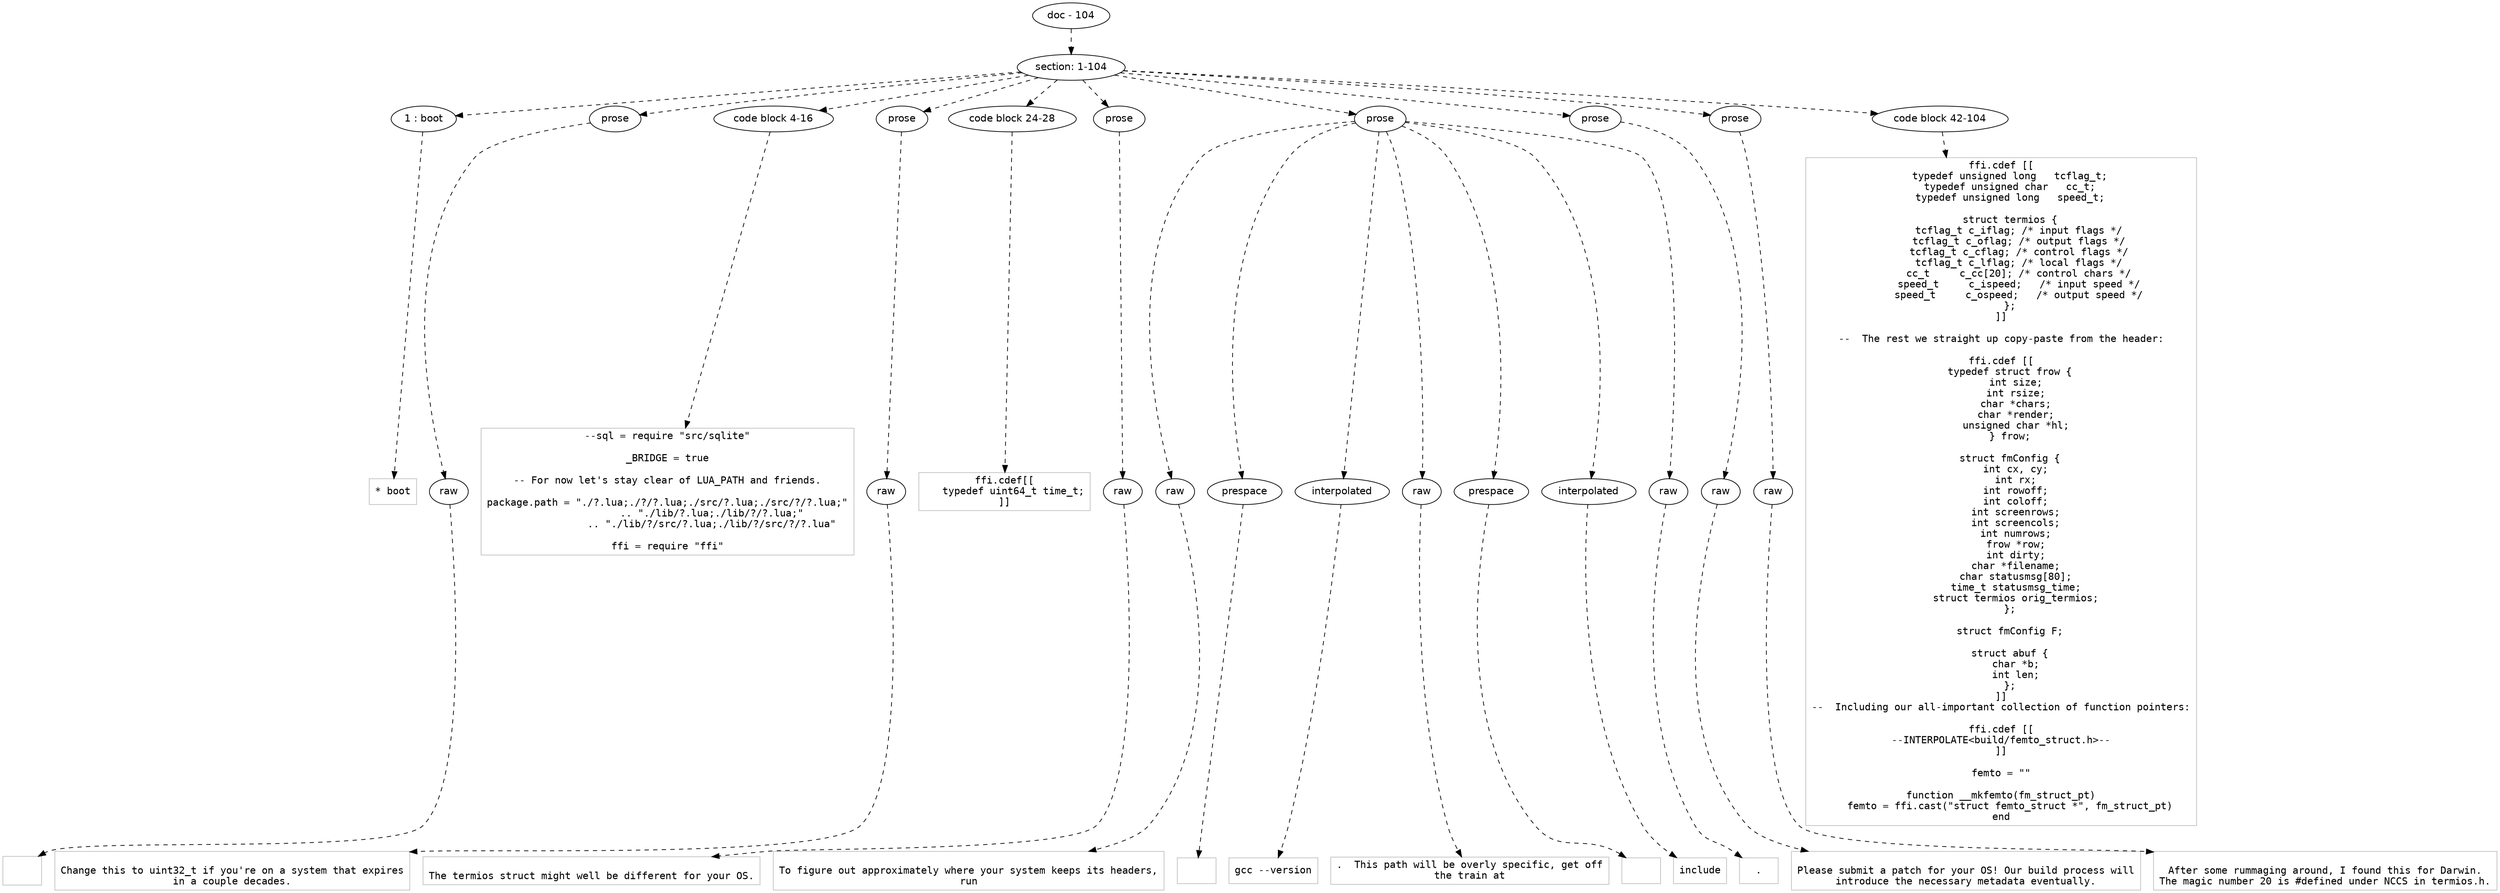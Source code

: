 digraph lpegNode {

node [fontname=Helvetica]
edge [style=dashed]

doc_0 [label="doc - 104"]


doc_0 -> { section_1}
{rank=same; section_1}

section_1 [label="section: 1-104"]


// END RANK doc_0

section_1 -> { header_2 prose_3 codeblock_4 prose_5 codeblock_6 prose_7 prose_8 prose_9 prose_10 codeblock_11}
{rank=same; header_2 prose_3 codeblock_4 prose_5 codeblock_6 prose_7 prose_8 prose_9 prose_10 codeblock_11}

header_2 [label="1 : boot"]

prose_3 [label="prose"]

codeblock_4 [label="code block 4-16"]

prose_5 [label="prose"]

codeblock_6 [label="code block 24-28"]

prose_7 [label="prose"]

prose_8 [label="prose"]

prose_9 [label="prose"]

prose_10 [label="prose"]

codeblock_11 [label="code block 42-104"]


// END RANK section_1

header_2 -> leaf_12
leaf_12  [color=Gray,shape=rectangle,fontname=Inconsolata,label="* boot"]
// END RANK header_2

prose_3 -> { raw_13}
{rank=same; raw_13}

raw_13 [label="raw"]


// END RANK prose_3

raw_13 -> leaf_14
leaf_14  [color=Gray,shape=rectangle,fontname=Inconsolata,label="

"]
// END RANK raw_13

codeblock_4 -> leaf_15
leaf_15  [color=Gray,shape=rectangle,fontname=Inconsolata,label="--sql = require \"src/sqlite\"

_BRIDGE = true

-- For now let's stay clear of LUA_PATH and friends.

package.path = \"./?.lua;./?/?.lua;./src/?.lua;./src/?/?.lua;\"
               .. \"./lib/?.lua;./lib/?/?.lua;\"
               .. \"./lib/?/src/?.lua;./lib/?/src/?/?.lua\"

ffi = require \"ffi\""]
// END RANK codeblock_4

prose_5 -> { raw_16}
{rank=same; raw_16}

raw_16 [label="raw"]


// END RANK prose_5

raw_16 -> leaf_17
leaf_17  [color=Gray,shape=rectangle,fontname=Inconsolata,label="
Change this to uint32_t if you're on a system that expires
in a couple decades.
"]
// END RANK raw_16

codeblock_6 -> leaf_18
leaf_18  [color=Gray,shape=rectangle,fontname=Inconsolata,label="ffi.cdef[[
   typedef uint64_t time_t;
]]"]
// END RANK codeblock_6

prose_7 -> { raw_19}
{rank=same; raw_19}

raw_19 [label="raw"]


// END RANK prose_7

raw_19 -> leaf_20
leaf_20  [color=Gray,shape=rectangle,fontname=Inconsolata,label="
The termios struct might well be different for your OS.
"]
// END RANK raw_19

prose_8 -> { raw_21 prespace_22 interpolated_23 raw_24 prespace_25 interpolated_26 raw_27}
{rank=same; raw_21 prespace_22 interpolated_23 raw_24 prespace_25 interpolated_26 raw_27}

raw_21 [label="raw"]

prespace_22 [label="prespace"]

interpolated_23 [label="interpolated"]

raw_24 [label="raw"]

prespace_25 [label="prespace"]

interpolated_26 [label="interpolated"]

raw_27 [label="raw"]


// END RANK prose_8

raw_21 -> leaf_28
leaf_28  [color=Gray,shape=rectangle,fontname=Inconsolata,label="
To figure out approximately where your system keeps its headers,
run"]
// END RANK raw_21

prespace_22 -> leaf_29
leaf_29  [color=Gray,shape=rectangle,fontname=Inconsolata,label=" "]
// END RANK prespace_22

interpolated_23 -> leaf_30
leaf_30  [color=Gray,shape=rectangle,fontname=Inconsolata,label="gcc --version"]
// END RANK interpolated_23

raw_24 -> leaf_31
leaf_31  [color=Gray,shape=rectangle,fontname=Inconsolata,label=".  This path will be overly specific, get off
the train at"]
// END RANK raw_24

prespace_25 -> leaf_32
leaf_32  [color=Gray,shape=rectangle,fontname=Inconsolata,label=" "]
// END RANK prespace_25

interpolated_26 -> leaf_33
leaf_33  [color=Gray,shape=rectangle,fontname=Inconsolata,label="include"]
// END RANK interpolated_26

raw_27 -> leaf_34
leaf_34  [color=Gray,shape=rectangle,fontname=Inconsolata,label=".
"]
// END RANK raw_27

prose_9 -> { raw_35}
{rank=same; raw_35}

raw_35 [label="raw"]


// END RANK prose_9

raw_35 -> leaf_36
leaf_36  [color=Gray,shape=rectangle,fontname=Inconsolata,label="
Please submit a patch for your OS! Our build process will
introduce the necessary metadata eventually.
"]
// END RANK raw_35

prose_10 -> { raw_37}
{rank=same; raw_37}

raw_37 [label="raw"]


// END RANK prose_10

raw_37 -> leaf_38
leaf_38  [color=Gray,shape=rectangle,fontname=Inconsolata,label="
After some rummaging around, I found this for Darwin.
The magic number 20 is #defined under NCCS in termios.h.
"]
// END RANK raw_37

codeblock_11 -> leaf_39
leaf_39  [color=Gray,shape=rectangle,fontname=Inconsolata,label="ffi.cdef [[
   typedef unsigned long   tcflag_t;
   typedef unsigned char   cc_t;
   typedef unsigned long   speed_t;

   struct termios {
      tcflag_t c_iflag; /* input flags */
      tcflag_t c_oflag; /* output flags */
      tcflag_t c_cflag; /* control flags */
      tcflag_t c_lflag; /* local flags */
      cc_t     c_cc[20]; /* control chars */
      speed_t     c_ispeed;   /* input speed */
      speed_t     c_ospeed;   /* output speed */
   };
]]

--  The rest we straight up copy-paste from the header:

ffi.cdef [[
   typedef struct frow {
     int size;
     int rsize;
     char *chars;
     char *render;
     unsigned char *hl;
   } frow;

   struct fmConfig {
     int cx, cy;
     int rx;
     int rowoff;
     int coloff;
     int screenrows;
     int screencols;
     int numrows;
     frow *row;
     int dirty;
     char *filename;
     char statusmsg[80];
     time_t statusmsg_time;
     struct termios orig_termios;
   };

   struct fmConfig F;

   struct abuf {
     char *b;
     int len;
   };
]]
--  Including our all-important collection of function pointers:

ffi.cdef [[
--INTERPOLATE<build/femto_struct.h>--
]]

femto = \"\"

function __mkfemto(fm_struct_pt)
   femto = ffi.cast(\"struct femto_struct *\", fm_struct_pt)
end"]
// END RANK codeblock_11


}
